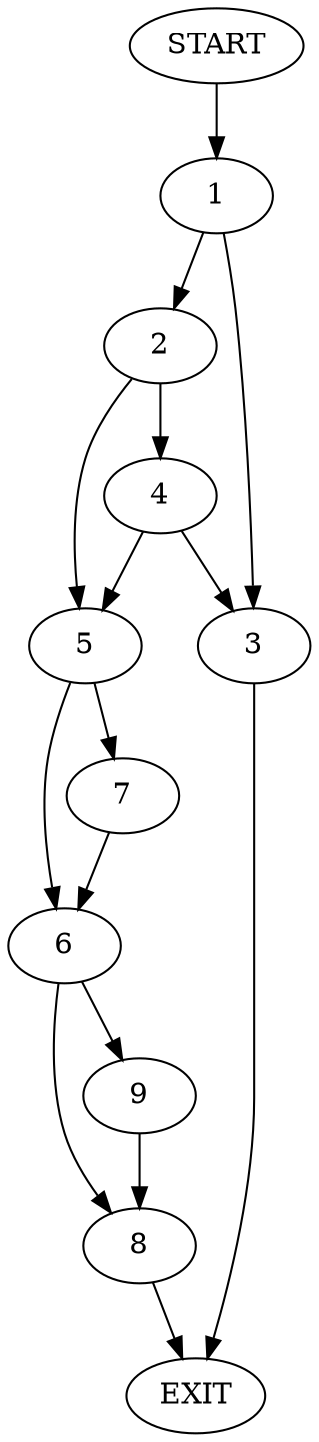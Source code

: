 digraph {
0 [label="START"]
10 [label="EXIT"]
0 -> 1
1 -> 2
1 -> 3
2 -> 4
2 -> 5
3 -> 10
4 -> 3
4 -> 5
5 -> 6
5 -> 7
6 -> 8
6 -> 9
7 -> 6
9 -> 8
8 -> 10
}
